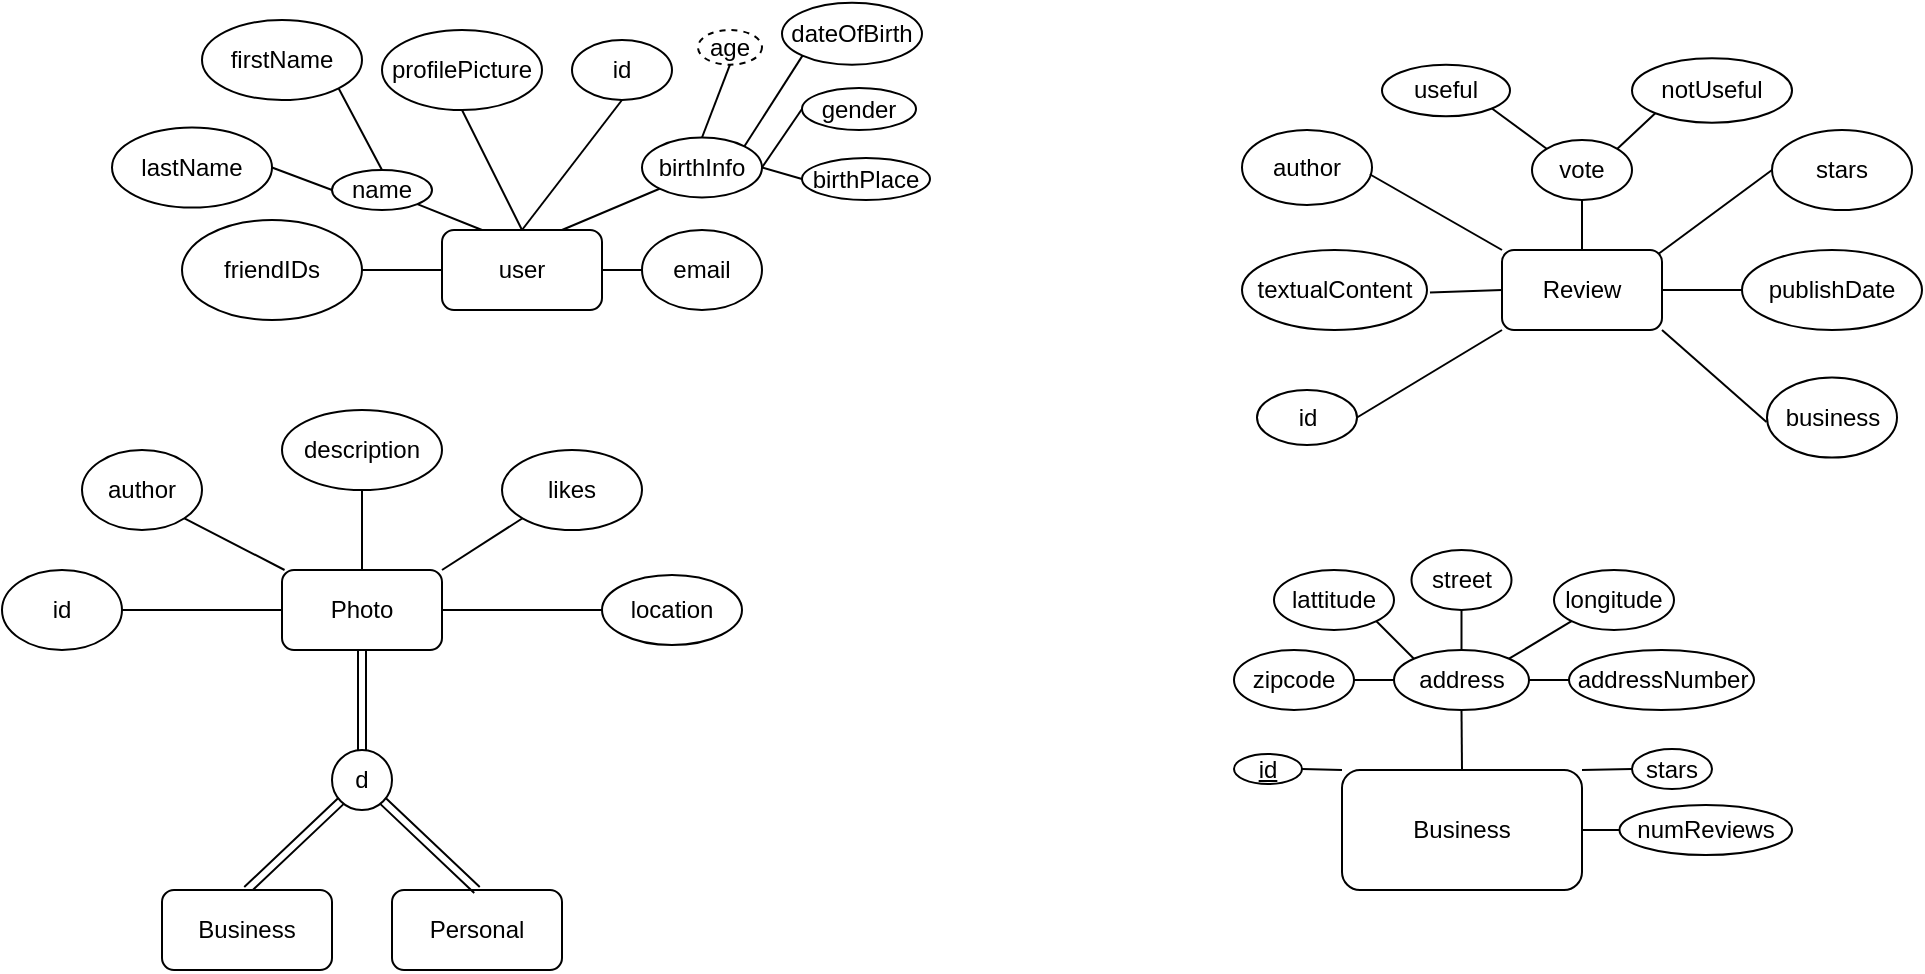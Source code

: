 <mxfile version="24.7.12">
  <diagram name="Page-1" id="iPtElRWPh3RuLjCkUGT1">
    <mxGraphModel grid="1" page="1" gridSize="10" guides="1" tooltips="1" connect="1" arrows="1" fold="1" pageScale="1" pageWidth="850" pageHeight="1100" math="0" shadow="0">
      <root>
        <mxCell id="0" />
        <mxCell id="1" parent="0" />
        <mxCell id="FS0p3moliFxc1-Q8TRuR-4" value="id" style="ellipse;whiteSpace=wrap;html=1;" vertex="1" parent="1">
          <mxGeometry x="285" y="55" width="50" height="30" as="geometry" />
        </mxCell>
        <mxCell id="FS0p3moliFxc1-Q8TRuR-10" value="email" style="ellipse;whiteSpace=wrap;html=1;" vertex="1" parent="1">
          <mxGeometry x="320" y="150" width="60" height="40" as="geometry" />
        </mxCell>
        <mxCell id="FS0p3moliFxc1-Q8TRuR-11" value="profilePicture" style="ellipse;whiteSpace=wrap;html=1;" vertex="1" parent="1">
          <mxGeometry x="190" y="50" width="80" height="40" as="geometry" />
        </mxCell>
        <mxCell id="FS0p3moliFxc1-Q8TRuR-12" value="friendIDs" style="ellipse;whiteSpace=wrap;html=1;" vertex="1" parent="1">
          <mxGeometry x="90" y="145" width="90" height="50" as="geometry" />
        </mxCell>
        <mxCell id="FS0p3moliFxc1-Q8TRuR-13" value="user" style="rounded=1;whiteSpace=wrap;html=1;" vertex="1" parent="1">
          <mxGeometry x="220" y="150" width="80" height="40" as="geometry" />
        </mxCell>
        <mxCell id="FS0p3moliFxc1-Q8TRuR-16" value="" style="group" connectable="0" vertex="1" parent="1">
          <mxGeometry x="165" y="120" width="50" height="20" as="geometry" />
        </mxCell>
        <mxCell id="FS0p3moliFxc1-Q8TRuR-15" value="name" style="ellipse;whiteSpace=wrap;html=1;" vertex="1" parent="FS0p3moliFxc1-Q8TRuR-16">
          <mxGeometry width="50" height="20" as="geometry" />
        </mxCell>
        <mxCell id="FS0p3moliFxc1-Q8TRuR-25" value="" style="endArrow=none;html=1;rounded=0;entryX=1;entryY=0.5;entryDx=0;entryDy=0;exitX=0;exitY=0.5;exitDx=0;exitDy=0;" edge="1" parent="1" source="FS0p3moliFxc1-Q8TRuR-13" target="FS0p3moliFxc1-Q8TRuR-12">
          <mxGeometry width="50" height="50" relative="1" as="geometry">
            <mxPoint x="260" y="400" as="sourcePoint" />
            <mxPoint x="310" y="350" as="targetPoint" />
          </mxGeometry>
        </mxCell>
        <mxCell id="FS0p3moliFxc1-Q8TRuR-26" value="" style="endArrow=none;html=1;rounded=0;entryX=1;entryY=0.5;entryDx=0;entryDy=0;" edge="1" parent="1" source="FS0p3moliFxc1-Q8TRuR-10" target="FS0p3moliFxc1-Q8TRuR-13">
          <mxGeometry width="50" height="50" relative="1" as="geometry">
            <mxPoint x="260" y="400" as="sourcePoint" />
            <mxPoint x="310" y="350" as="targetPoint" />
          </mxGeometry>
        </mxCell>
        <mxCell id="FS0p3moliFxc1-Q8TRuR-27" value="" style="endArrow=none;html=1;rounded=0;entryX=1;entryY=1;entryDx=0;entryDy=0;exitX=0.25;exitY=0;exitDx=0;exitDy=0;" edge="1" parent="1" source="FS0p3moliFxc1-Q8TRuR-13" target="FS0p3moliFxc1-Q8TRuR-15">
          <mxGeometry width="50" height="50" relative="1" as="geometry">
            <mxPoint x="260" y="400" as="sourcePoint" />
            <mxPoint x="310" y="350" as="targetPoint" />
          </mxGeometry>
        </mxCell>
        <mxCell id="FS0p3moliFxc1-Q8TRuR-28" value="" style="endArrow=none;html=1;rounded=0;entryX=0.75;entryY=0;entryDx=0;entryDy=0;exitX=0;exitY=1;exitDx=0;exitDy=0;strokeWidth=1;" edge="1" parent="1" source="FS0p3moliFxc1-Q8TRuR-19" target="FS0p3moliFxc1-Q8TRuR-13">
          <mxGeometry width="50" height="50" relative="1" as="geometry">
            <mxPoint x="260" y="400" as="sourcePoint" />
            <mxPoint x="310" y="350" as="targetPoint" />
          </mxGeometry>
        </mxCell>
        <mxCell id="FS0p3moliFxc1-Q8TRuR-29" value="" style="endArrow=none;html=1;rounded=0;entryX=0.5;entryY=1;entryDx=0;entryDy=0;exitX=0.5;exitY=0;exitDx=0;exitDy=0;" edge="1" parent="1" source="FS0p3moliFxc1-Q8TRuR-13" target="FS0p3moliFxc1-Q8TRuR-11">
          <mxGeometry width="50" height="50" relative="1" as="geometry">
            <mxPoint x="260" y="400" as="sourcePoint" />
            <mxPoint x="310" y="350" as="targetPoint" />
          </mxGeometry>
        </mxCell>
        <mxCell id="FS0p3moliFxc1-Q8TRuR-30" value="" style="endArrow=none;html=1;rounded=0;entryX=0.5;entryY=1;entryDx=0;entryDy=0;exitX=0.5;exitY=0;exitDx=0;exitDy=0;" edge="1" parent="1" source="FS0p3moliFxc1-Q8TRuR-13" target="FS0p3moliFxc1-Q8TRuR-4">
          <mxGeometry width="50" height="50" relative="1" as="geometry">
            <mxPoint x="260" y="400" as="sourcePoint" />
            <mxPoint x="310" y="350" as="targetPoint" />
          </mxGeometry>
        </mxCell>
        <mxCell id="FS0p3moliFxc1-Q8TRuR-40" style="edgeStyle=none;shape=link;rounded=0;orthogonalLoop=1;jettySize=auto;html=1;exitX=0.5;exitY=1;exitDx=0;exitDy=0;entryX=0.5;entryY=0;entryDx=0;entryDy=0;" edge="1" parent="1" source="FS0p3moliFxc1-Q8TRuR-31" target="FS0p3moliFxc1-Q8TRuR-39">
          <mxGeometry relative="1" as="geometry" />
        </mxCell>
        <mxCell id="FS0p3moliFxc1-Q8TRuR-31" value="Photo" style="rounded=1;whiteSpace=wrap;html=1;" vertex="1" parent="1">
          <mxGeometry x="140" y="320" width="80" height="40" as="geometry" />
        </mxCell>
        <mxCell id="FS0p3moliFxc1-Q8TRuR-33" value="id" style="ellipse;whiteSpace=wrap;html=1;" vertex="1" parent="1">
          <mxGeometry y="320" width="60" height="40" as="geometry" />
        </mxCell>
        <mxCell id="FS0p3moliFxc1-Q8TRuR-34" value="author" style="ellipse;whiteSpace=wrap;html=1;" vertex="1" parent="1">
          <mxGeometry x="40" y="260" width="60" height="40" as="geometry" />
        </mxCell>
        <mxCell id="FS0p3moliFxc1-Q8TRuR-35" value="description" style="ellipse;whiteSpace=wrap;html=1;" vertex="1" parent="1">
          <mxGeometry x="140" y="240" width="80" height="40" as="geometry" />
        </mxCell>
        <mxCell id="FS0p3moliFxc1-Q8TRuR-36" value="location" style="ellipse;whiteSpace=wrap;html=1;" vertex="1" parent="1">
          <mxGeometry x="300" y="322.5" width="70" height="35" as="geometry" />
        </mxCell>
        <mxCell id="FS0p3moliFxc1-Q8TRuR-37" value="likes" style="ellipse;whiteSpace=wrap;html=1;" vertex="1" parent="1">
          <mxGeometry x="250" y="260" width="70" height="40" as="geometry" />
        </mxCell>
        <mxCell id="FS0p3moliFxc1-Q8TRuR-45" style="edgeStyle=none;shape=link;rounded=0;orthogonalLoop=1;jettySize=auto;html=1;exitX=0;exitY=1;exitDx=0;exitDy=0;entryX=0.5;entryY=0;entryDx=0;entryDy=0;" edge="1" parent="1" source="FS0p3moliFxc1-Q8TRuR-39" target="FS0p3moliFxc1-Q8TRuR-41">
          <mxGeometry relative="1" as="geometry" />
        </mxCell>
        <mxCell id="FS0p3moliFxc1-Q8TRuR-39" value="d" style="ellipse;whiteSpace=wrap;html=1;aspect=fixed;" vertex="1" parent="1">
          <mxGeometry x="165" y="410" width="30" height="30" as="geometry" />
        </mxCell>
        <mxCell id="FS0p3moliFxc1-Q8TRuR-41" value="Business" style="rounded=1;whiteSpace=wrap;html=1;" vertex="1" parent="1">
          <mxGeometry x="80" y="480" width="85" height="40" as="geometry" />
        </mxCell>
        <mxCell id="FS0p3moliFxc1-Q8TRuR-42" value="Personal" style="rounded=1;whiteSpace=wrap;html=1;" vertex="1" parent="1">
          <mxGeometry x="195" y="480" width="85" height="40" as="geometry" />
        </mxCell>
        <mxCell id="FS0p3moliFxc1-Q8TRuR-43" style="edgeStyle=none;shape=link;rounded=0;orthogonalLoop=1;jettySize=auto;html=1;exitX=0.5;exitY=0;exitDx=0;exitDy=0;" edge="1" parent="1" source="FS0p3moliFxc1-Q8TRuR-41" target="FS0p3moliFxc1-Q8TRuR-41">
          <mxGeometry relative="1" as="geometry" />
        </mxCell>
        <mxCell id="FS0p3moliFxc1-Q8TRuR-44" style="edgeStyle=none;shape=link;rounded=0;orthogonalLoop=1;jettySize=auto;html=1;exitX=1;exitY=1;exitDx=0;exitDy=0;entryX=0.5;entryY=0;entryDx=0;entryDy=0;" edge="1" parent="1" source="FS0p3moliFxc1-Q8TRuR-39" target="FS0p3moliFxc1-Q8TRuR-42">
          <mxGeometry relative="1" as="geometry" />
        </mxCell>
        <mxCell id="FS0p3moliFxc1-Q8TRuR-46" value="" style="endArrow=none;html=1;rounded=0;exitX=1;exitY=0.5;exitDx=0;exitDy=0;entryX=0;entryY=0.5;entryDx=0;entryDy=0;" edge="1" parent="1" source="FS0p3moliFxc1-Q8TRuR-31" target="FS0p3moliFxc1-Q8TRuR-36">
          <mxGeometry width="50" height="50" relative="1" as="geometry">
            <mxPoint x="220" y="320" as="sourcePoint" />
            <mxPoint x="270" y="270" as="targetPoint" />
          </mxGeometry>
        </mxCell>
        <mxCell id="FS0p3moliFxc1-Q8TRuR-47" value="" style="endArrow=none;html=1;rounded=0;entryX=0;entryY=0.5;entryDx=0;entryDy=0;exitX=1;exitY=0.5;exitDx=0;exitDy=0;" edge="1" parent="1" source="FS0p3moliFxc1-Q8TRuR-33" target="FS0p3moliFxc1-Q8TRuR-31">
          <mxGeometry width="50" height="50" relative="1" as="geometry">
            <mxPoint x="220" y="450" as="sourcePoint" />
            <mxPoint x="270" y="400" as="targetPoint" />
          </mxGeometry>
        </mxCell>
        <mxCell id="FS0p3moliFxc1-Q8TRuR-48" value="" style="endArrow=none;html=1;rounded=0;entryX=0;entryY=1;entryDx=0;entryDy=0;exitX=1;exitY=0;exitDx=0;exitDy=0;" edge="1" parent="1" source="FS0p3moliFxc1-Q8TRuR-31" target="FS0p3moliFxc1-Q8TRuR-37">
          <mxGeometry width="50" height="50" relative="1" as="geometry">
            <mxPoint x="220" y="390" as="sourcePoint" />
            <mxPoint x="270" y="340" as="targetPoint" />
          </mxGeometry>
        </mxCell>
        <mxCell id="FS0p3moliFxc1-Q8TRuR-49" value="" style="endArrow=none;html=1;rounded=0;exitX=1;exitY=1;exitDx=0;exitDy=0;" edge="1" parent="1" source="FS0p3moliFxc1-Q8TRuR-34" target="FS0p3moliFxc1-Q8TRuR-31">
          <mxGeometry width="50" height="50" relative="1" as="geometry">
            <mxPoint x="220" y="390" as="sourcePoint" />
            <mxPoint x="270" y="340" as="targetPoint" />
          </mxGeometry>
        </mxCell>
        <mxCell id="FS0p3moliFxc1-Q8TRuR-50" value="" style="endArrow=none;html=1;rounded=0;exitX=0.5;exitY=1;exitDx=0;exitDy=0;" edge="1" parent="1" source="FS0p3moliFxc1-Q8TRuR-35" target="FS0p3moliFxc1-Q8TRuR-31">
          <mxGeometry width="50" height="50" relative="1" as="geometry">
            <mxPoint x="220" y="390" as="sourcePoint" />
            <mxPoint x="270" y="340" as="targetPoint" />
          </mxGeometry>
        </mxCell>
        <mxCell id="FS0p3moliFxc1-Q8TRuR-51" value="Review" style="rounded=1;whiteSpace=wrap;html=1;" vertex="1" parent="1">
          <mxGeometry x="750" y="160" width="80" height="40" as="geometry" />
        </mxCell>
        <mxCell id="FS0p3moliFxc1-Q8TRuR-52" value="id" style="ellipse;whiteSpace=wrap;html=1;" vertex="1" parent="1">
          <mxGeometry x="627.5" y="230" width="50" height="27.5" as="geometry" />
        </mxCell>
        <mxCell id="FS0p3moliFxc1-Q8TRuR-53" value="publishDate" style="ellipse;whiteSpace=wrap;html=1;" vertex="1" parent="1">
          <mxGeometry x="870" y="160" width="90" height="40" as="geometry" />
        </mxCell>
        <mxCell id="FS0p3moliFxc1-Q8TRuR-54" value="textualContent" style="ellipse;whiteSpace=wrap;html=1;" vertex="1" parent="1">
          <mxGeometry x="620" y="160" width="92.5" height="40" as="geometry" />
        </mxCell>
        <mxCell id="FS0p3moliFxc1-Q8TRuR-55" value="author" style="ellipse;whiteSpace=wrap;html=1;" vertex="1" parent="1">
          <mxGeometry x="620" y="100" width="65" height="37.5" as="geometry" />
        </mxCell>
        <mxCell id="FS0p3moliFxc1-Q8TRuR-56" value="business" style="ellipse;whiteSpace=wrap;html=1;" vertex="1" parent="1">
          <mxGeometry x="882.5" y="223.75" width="65" height="40" as="geometry" />
        </mxCell>
        <mxCell id="FS0p3moliFxc1-Q8TRuR-57" value="stars" style="ellipse;whiteSpace=wrap;html=1;" vertex="1" parent="1">
          <mxGeometry x="885" y="100" width="70" height="40" as="geometry" />
        </mxCell>
        <mxCell id="FS0p3moliFxc1-Q8TRuR-69" value="" style="endArrow=none;html=1;rounded=0;exitX=1.016;exitY=0.531;exitDx=0;exitDy=0;exitPerimeter=0;entryX=0;entryY=0.5;entryDx=0;entryDy=0;" edge="1" parent="1" source="FS0p3moliFxc1-Q8TRuR-54" target="FS0p3moliFxc1-Q8TRuR-51">
          <mxGeometry width="50" height="50" relative="1" as="geometry">
            <mxPoint x="750" y="200" as="sourcePoint" />
            <mxPoint x="800" y="150" as="targetPoint" />
          </mxGeometry>
        </mxCell>
        <mxCell id="FS0p3moliFxc1-Q8TRuR-70" value="" style="endArrow=none;html=1;rounded=0;entryX=0.983;entryY=0.59;entryDx=0;entryDy=0;entryPerimeter=0;exitX=0;exitY=0;exitDx=0;exitDy=0;" edge="1" parent="1" source="FS0p3moliFxc1-Q8TRuR-51" target="FS0p3moliFxc1-Q8TRuR-55">
          <mxGeometry width="50" height="50" relative="1" as="geometry">
            <mxPoint x="750" y="200" as="sourcePoint" />
            <mxPoint x="800" y="150" as="targetPoint" />
          </mxGeometry>
        </mxCell>
        <mxCell id="FS0p3moliFxc1-Q8TRuR-71" value="" style="endArrow=none;html=1;rounded=0;exitX=1;exitY=0.5;exitDx=0;exitDy=0;entryX=0;entryY=1;entryDx=0;entryDy=0;" edge="1" parent="1" source="FS0p3moliFxc1-Q8TRuR-52" target="FS0p3moliFxc1-Q8TRuR-51">
          <mxGeometry width="50" height="50" relative="1" as="geometry">
            <mxPoint x="750" y="200" as="sourcePoint" />
            <mxPoint x="800" y="150" as="targetPoint" />
          </mxGeometry>
        </mxCell>
        <mxCell id="FS0p3moliFxc1-Q8TRuR-72" value="" style="endArrow=none;html=1;rounded=0;exitX=1;exitY=1;exitDx=0;exitDy=0;entryX=-0.004;entryY=0.556;entryDx=0;entryDy=0;entryPerimeter=0;" edge="1" parent="1" source="FS0p3moliFxc1-Q8TRuR-51" target="FS0p3moliFxc1-Q8TRuR-56">
          <mxGeometry width="50" height="50" relative="1" as="geometry">
            <mxPoint x="750" y="200" as="sourcePoint" />
            <mxPoint x="800" y="150" as="targetPoint" />
          </mxGeometry>
        </mxCell>
        <mxCell id="FS0p3moliFxc1-Q8TRuR-73" value="" style="endArrow=none;html=1;rounded=0;exitX=0.979;exitY=0.046;exitDx=0;exitDy=0;exitPerimeter=0;entryX=0;entryY=0.5;entryDx=0;entryDy=0;" edge="1" parent="1" source="FS0p3moliFxc1-Q8TRuR-51" target="FS0p3moliFxc1-Q8TRuR-57">
          <mxGeometry width="50" height="50" relative="1" as="geometry">
            <mxPoint x="830" y="155" as="sourcePoint" />
            <mxPoint x="880" y="105" as="targetPoint" />
          </mxGeometry>
        </mxCell>
        <mxCell id="FS0p3moliFxc1-Q8TRuR-74" value="" style="endArrow=none;html=1;rounded=0;entryX=1;entryY=0.5;entryDx=0;entryDy=0;exitX=0;exitY=0.5;exitDx=0;exitDy=0;" edge="1" parent="1" source="FS0p3moliFxc1-Q8TRuR-53" target="FS0p3moliFxc1-Q8TRuR-51">
          <mxGeometry width="50" height="50" relative="1" as="geometry">
            <mxPoint x="750" y="200" as="sourcePoint" />
            <mxPoint x="800" y="150" as="targetPoint" />
          </mxGeometry>
        </mxCell>
        <mxCell id="FS0p3moliFxc1-Q8TRuR-75" value="Business" style="rounded=1;whiteSpace=wrap;html=1;" vertex="1" parent="1">
          <mxGeometry x="670" y="420" width="120" height="60" as="geometry" />
        </mxCell>
        <mxCell id="FS0p3moliFxc1-Q8TRuR-76" value="id" style="ellipse;whiteSpace=wrap;html=1;fontStyle=4" vertex="1" parent="1">
          <mxGeometry x="616" y="412" width="34" height="15" as="geometry" />
        </mxCell>
        <mxCell id="FS0p3moliFxc1-Q8TRuR-82" value="numReviews" style="ellipse;whiteSpace=wrap;html=1;" vertex="1" parent="1">
          <mxGeometry x="808.75" y="437.5" width="86.25" height="25" as="geometry" />
        </mxCell>
        <mxCell id="FS0p3moliFxc1-Q8TRuR-83" value="stars" style="ellipse;whiteSpace=wrap;html=1;" vertex="1" parent="1">
          <mxGeometry x="815" y="409.5" width="40" height="20" as="geometry" />
        </mxCell>
        <mxCell id="FS0p3moliFxc1-Q8TRuR-58" value="vote" style="ellipse;whiteSpace=wrap;html=1;" vertex="1" parent="1">
          <mxGeometry x="765" y="105" width="50" height="30" as="geometry" />
        </mxCell>
        <mxCell id="FS0p3moliFxc1-Q8TRuR-61" value="notUseful" style="ellipse;whiteSpace=wrap;html=1;" vertex="1" parent="1">
          <mxGeometry x="815" y="64.18" width="80" height="32.18" as="geometry" />
        </mxCell>
        <mxCell id="FS0p3moliFxc1-Q8TRuR-60" value="useful" style="ellipse;whiteSpace=wrap;html=1;" vertex="1" parent="1">
          <mxGeometry x="690" y="67.36" width="64" height="25.82" as="geometry" />
        </mxCell>
        <mxCell id="5LiRAlSjJbCMQmVI5KmH-1" value="" style="endArrow=none;html=1;rounded=0;entryX=0;entryY=1;entryDx=0;entryDy=0;exitX=1;exitY=0;exitDx=0;exitDy=0;" edge="1" parent="1" source="FS0p3moliFxc1-Q8TRuR-58" target="FS0p3moliFxc1-Q8TRuR-61">
          <mxGeometry width="50" height="50" relative="1" as="geometry">
            <mxPoint x="810" y="200" as="sourcePoint" />
            <mxPoint x="860" y="150" as="targetPoint" />
          </mxGeometry>
        </mxCell>
        <mxCell id="5LiRAlSjJbCMQmVI5KmH-2" value="" style="endArrow=none;html=1;rounded=0;entryX=1;entryY=1;entryDx=0;entryDy=0;exitX=0;exitY=0;exitDx=0;exitDy=0;" edge="1" parent="1" source="FS0p3moliFxc1-Q8TRuR-58" target="FS0p3moliFxc1-Q8TRuR-60">
          <mxGeometry width="50" height="50" relative="1" as="geometry">
            <mxPoint x="810" y="200" as="sourcePoint" />
            <mxPoint x="860" y="150" as="targetPoint" />
          </mxGeometry>
        </mxCell>
        <mxCell id="5LiRAlSjJbCMQmVI5KmH-3" value="" style="endArrow=none;html=1;rounded=0;entryX=0.5;entryY=1;entryDx=0;entryDy=0;exitX=0.5;exitY=0;exitDx=0;exitDy=0;" edge="1" parent="1" source="FS0p3moliFxc1-Q8TRuR-51" target="FS0p3moliFxc1-Q8TRuR-58">
          <mxGeometry width="50" height="50" relative="1" as="geometry">
            <mxPoint x="810" y="200" as="sourcePoint" />
            <mxPoint x="860" y="150" as="targetPoint" />
          </mxGeometry>
        </mxCell>
        <mxCell id="FS0p3moliFxc1-Q8TRuR-5" value="firstName" style="ellipse;whiteSpace=wrap;html=1;" vertex="1" parent="1">
          <mxGeometry x="100" y="45" width="80" height="40" as="geometry" />
        </mxCell>
        <mxCell id="FS0p3moliFxc1-Q8TRuR-6" value="lastName" style="ellipse;whiteSpace=wrap;html=1;" vertex="1" parent="1">
          <mxGeometry x="55" y="98.75" width="80" height="40" as="geometry" />
        </mxCell>
        <mxCell id="5LiRAlSjJbCMQmVI5KmH-4" value="" style="endArrow=none;html=1;rounded=0;exitX=0.5;exitY=0;exitDx=0;exitDy=0;entryX=1;entryY=1;entryDx=0;entryDy=0;" edge="1" parent="1" source="FS0p3moliFxc1-Q8TRuR-15" target="FS0p3moliFxc1-Q8TRuR-5">
          <mxGeometry width="50" height="50" relative="1" as="geometry">
            <mxPoint x="150" y="110" as="sourcePoint" />
            <mxPoint x="200" y="60" as="targetPoint" />
          </mxGeometry>
        </mxCell>
        <mxCell id="5LiRAlSjJbCMQmVI5KmH-5" value="" style="endArrow=none;html=1;rounded=0;exitX=0;exitY=0.5;exitDx=0;exitDy=0;entryX=1;entryY=0.5;entryDx=0;entryDy=0;" edge="1" parent="1" source="FS0p3moliFxc1-Q8TRuR-15" target="FS0p3moliFxc1-Q8TRuR-6">
          <mxGeometry width="50" height="50" relative="1" as="geometry">
            <mxPoint x="150" y="110" as="sourcePoint" />
            <mxPoint x="200" y="60" as="targetPoint" />
          </mxGeometry>
        </mxCell>
        <mxCell id="FS0p3moliFxc1-Q8TRuR-19" value="birthInfo" style="ellipse;whiteSpace=wrap;html=1;" vertex="1" parent="1">
          <mxGeometry x="320" y="103.75" width="60" height="30" as="geometry" />
        </mxCell>
        <mxCell id="FS0p3moliFxc1-Q8TRuR-7" value="dateOfBirth" style="ellipse;whiteSpace=wrap;html=1;" vertex="1" parent="1">
          <mxGeometry x="390" y="36.36" width="70" height="31" as="geometry" />
        </mxCell>
        <mxCell id="FS0p3moliFxc1-Q8TRuR-8" value="birthPlace" style="ellipse;whiteSpace=wrap;html=1;" vertex="1" parent="1">
          <mxGeometry x="400" y="114" width="64" height="21" as="geometry" />
        </mxCell>
        <mxCell id="FS0p3moliFxc1-Q8TRuR-9" value="gender" style="ellipse;whiteSpace=wrap;html=1;" vertex="1" parent="1">
          <mxGeometry x="400" y="79" width="57" height="21" as="geometry" />
        </mxCell>
        <mxCell id="FS0p3moliFxc1-Q8TRuR-18" value="age" style="ellipse;whiteSpace=wrap;dashed=1;dashed-pattern=1;html=1;" vertex="1" parent="1">
          <mxGeometry x="348" y="50" width="32" height="17.36" as="geometry" />
        </mxCell>
        <mxCell id="5LiRAlSjJbCMQmVI5KmH-9" value="" style="endArrow=none;html=1;rounded=0;exitX=0.5;exitY=1;exitDx=0;exitDy=0;entryX=0.5;entryY=0;entryDx=0;entryDy=0;" edge="1" parent="1" source="FS0p3moliFxc1-Q8TRuR-18" target="FS0p3moliFxc1-Q8TRuR-19">
          <mxGeometry width="50" height="50" relative="1" as="geometry">
            <mxPoint x="550" y="180" as="sourcePoint" />
            <mxPoint x="600" y="130" as="targetPoint" />
          </mxGeometry>
        </mxCell>
        <mxCell id="5LiRAlSjJbCMQmVI5KmH-10" value="" style="endArrow=none;html=1;rounded=0;entryX=0;entryY=1;entryDx=0;entryDy=0;exitX=1;exitY=0;exitDx=0;exitDy=0;" edge="1" parent="1" source="FS0p3moliFxc1-Q8TRuR-19" target="FS0p3moliFxc1-Q8TRuR-7">
          <mxGeometry width="50" height="50" relative="1" as="geometry">
            <mxPoint x="340" y="140" as="sourcePoint" />
            <mxPoint x="390" y="90" as="targetPoint" />
          </mxGeometry>
        </mxCell>
        <mxCell id="5LiRAlSjJbCMQmVI5KmH-11" value="" style="endArrow=none;html=1;rounded=0;exitX=0;exitY=0.5;exitDx=0;exitDy=0;entryX=1;entryY=0.5;entryDx=0;entryDy=0;" edge="1" parent="1" source="FS0p3moliFxc1-Q8TRuR-8" target="FS0p3moliFxc1-Q8TRuR-19">
          <mxGeometry width="50" height="50" relative="1" as="geometry">
            <mxPoint x="340" y="140" as="sourcePoint" />
            <mxPoint x="390" y="90" as="targetPoint" />
          </mxGeometry>
        </mxCell>
        <mxCell id="5LiRAlSjJbCMQmVI5KmH-12" value="" style="endArrow=none;html=1;rounded=0;entryX=0;entryY=0.5;entryDx=0;entryDy=0;exitX=1;exitY=0.5;exitDx=0;exitDy=0;" edge="1" parent="1" source="FS0p3moliFxc1-Q8TRuR-19" target="FS0p3moliFxc1-Q8TRuR-9">
          <mxGeometry width="50" height="50" relative="1" as="geometry">
            <mxPoint x="390" y="110" as="sourcePoint" />
            <mxPoint x="390" y="90" as="targetPoint" />
          </mxGeometry>
        </mxCell>
        <mxCell id="5LiRAlSjJbCMQmVI5KmH-20" value="" style="group" connectable="0" vertex="1" parent="1">
          <mxGeometry x="616" y="290" width="260" height="100" as="geometry" />
        </mxCell>
        <mxCell id="FS0p3moliFxc1-Q8TRuR-77" value="address" style="ellipse;whiteSpace=wrap;html=1;" vertex="1" parent="5LiRAlSjJbCMQmVI5KmH-20">
          <mxGeometry x="80" y="70" width="67.5" height="30" as="geometry" />
        </mxCell>
        <mxCell id="FS0p3moliFxc1-Q8TRuR-78" value="street" style="ellipse;whiteSpace=wrap;html=1;" vertex="1" parent="5LiRAlSjJbCMQmVI5KmH-20">
          <mxGeometry x="88.75" y="20" width="50" height="30" as="geometry" />
        </mxCell>
        <mxCell id="FS0p3moliFxc1-Q8TRuR-79" value="zipcode" style="ellipse;whiteSpace=wrap;html=1;" vertex="1" parent="5LiRAlSjJbCMQmVI5KmH-20">
          <mxGeometry y="70" width="60" height="30" as="geometry" />
        </mxCell>
        <mxCell id="FS0p3moliFxc1-Q8TRuR-80" value="lattitude" style="ellipse;whiteSpace=wrap;html=1;" vertex="1" parent="5LiRAlSjJbCMQmVI5KmH-20">
          <mxGeometry x="20" y="30" width="60" height="30" as="geometry" />
        </mxCell>
        <mxCell id="FS0p3moliFxc1-Q8TRuR-81" value="longitude" style="ellipse;whiteSpace=wrap;html=1;" vertex="1" parent="5LiRAlSjJbCMQmVI5KmH-20">
          <mxGeometry x="160" y="30" width="60" height="30" as="geometry" />
        </mxCell>
        <mxCell id="5LiRAlSjJbCMQmVI5KmH-14" value="addressNumber" style="ellipse;whiteSpace=wrap;html=1;align=center;" vertex="1" parent="5LiRAlSjJbCMQmVI5KmH-20">
          <mxGeometry x="167.5" y="70" width="92.5" height="30" as="geometry" />
        </mxCell>
        <mxCell id="5LiRAlSjJbCMQmVI5KmH-18" value="" style="endArrow=none;html=1;rounded=0;entryX=0;entryY=0.5;entryDx=0;entryDy=0;exitX=1;exitY=0.5;exitDx=0;exitDy=0;" edge="1" parent="5LiRAlSjJbCMQmVI5KmH-20" source="FS0p3moliFxc1-Q8TRuR-79" target="FS0p3moliFxc1-Q8TRuR-77">
          <mxGeometry width="50" height="50" relative="1" as="geometry">
            <mxPoint x="70" y="80" as="sourcePoint" />
            <mxPoint x="120" y="30" as="targetPoint" />
          </mxGeometry>
        </mxCell>
        <mxCell id="5LiRAlSjJbCMQmVI5KmH-17" value="" style="endArrow=none;html=1;rounded=0;exitX=1;exitY=1;exitDx=0;exitDy=0;entryX=0;entryY=0;entryDx=0;entryDy=0;" edge="1" parent="5LiRAlSjJbCMQmVI5KmH-20" source="FS0p3moliFxc1-Q8TRuR-80" target="FS0p3moliFxc1-Q8TRuR-77">
          <mxGeometry width="50" height="50" relative="1" as="geometry">
            <mxPoint x="70" y="80" as="sourcePoint" />
            <mxPoint x="120" y="30" as="targetPoint" />
          </mxGeometry>
        </mxCell>
        <mxCell id="5LiRAlSjJbCMQmVI5KmH-15" value="" style="endArrow=none;html=1;rounded=0;exitX=0;exitY=1;exitDx=0;exitDy=0;entryX=1;entryY=0;entryDx=0;entryDy=0;" edge="1" parent="5LiRAlSjJbCMQmVI5KmH-20" source="FS0p3moliFxc1-Q8TRuR-81" target="FS0p3moliFxc1-Q8TRuR-77">
          <mxGeometry width="50" height="50" relative="1" as="geometry">
            <mxPoint x="70" y="80" as="sourcePoint" />
            <mxPoint x="120" y="30" as="targetPoint" />
          </mxGeometry>
        </mxCell>
        <mxCell id="5LiRAlSjJbCMQmVI5KmH-19" value="" style="endArrow=none;html=1;rounded=0;exitX=0;exitY=0.5;exitDx=0;exitDy=0;entryX=1;entryY=0.5;entryDx=0;entryDy=0;" edge="1" parent="5LiRAlSjJbCMQmVI5KmH-20" source="5LiRAlSjJbCMQmVI5KmH-14" target="FS0p3moliFxc1-Q8TRuR-77">
          <mxGeometry width="50" height="50" relative="1" as="geometry">
            <mxPoint x="70" y="80" as="sourcePoint" />
            <mxPoint x="120" y="30" as="targetPoint" />
          </mxGeometry>
        </mxCell>
        <mxCell id="5LiRAlSjJbCMQmVI5KmH-16" value="" style="endArrow=none;html=1;rounded=0;exitX=0.5;exitY=0;exitDx=0;exitDy=0;entryX=0.5;entryY=1;entryDx=0;entryDy=0;" edge="1" parent="5LiRAlSjJbCMQmVI5KmH-20" source="FS0p3moliFxc1-Q8TRuR-77" target="FS0p3moliFxc1-Q8TRuR-78">
          <mxGeometry width="50" height="50" relative="1" as="geometry">
            <mxPoint x="70" y="100" as="sourcePoint" />
            <mxPoint x="120" y="50" as="targetPoint" />
          </mxGeometry>
        </mxCell>
        <mxCell id="5LiRAlSjJbCMQmVI5KmH-21" value="" style="endArrow=none;html=1;rounded=0;exitX=0.5;exitY=0;exitDx=0;exitDy=0;entryX=0.5;entryY=1;entryDx=0;entryDy=0;" edge="1" parent="1" source="FS0p3moliFxc1-Q8TRuR-75" target="FS0p3moliFxc1-Q8TRuR-77">
          <mxGeometry width="50" height="50" relative="1" as="geometry">
            <mxPoint x="680" y="390" as="sourcePoint" />
            <mxPoint x="730" y="340" as="targetPoint" />
          </mxGeometry>
        </mxCell>
        <mxCell id="5LiRAlSjJbCMQmVI5KmH-22" value="" style="endArrow=none;html=1;rounded=0;entryX=0;entryY=0.5;entryDx=0;entryDy=0;exitX=1;exitY=0;exitDx=0;exitDy=0;" edge="1" parent="1" source="FS0p3moliFxc1-Q8TRuR-75" target="FS0p3moliFxc1-Q8TRuR-83">
          <mxGeometry width="50" height="50" relative="1" as="geometry">
            <mxPoint x="690" y="480" as="sourcePoint" />
            <mxPoint x="740" y="430" as="targetPoint" />
          </mxGeometry>
        </mxCell>
        <mxCell id="5LiRAlSjJbCMQmVI5KmH-23" value="" style="endArrow=none;html=1;rounded=0;entryX=0;entryY=0.5;entryDx=0;entryDy=0;exitX=1;exitY=0.5;exitDx=0;exitDy=0;" edge="1" parent="1" source="FS0p3moliFxc1-Q8TRuR-75" target="FS0p3moliFxc1-Q8TRuR-82">
          <mxGeometry relative="1" as="geometry">
            <mxPoint x="630" y="450" as="sourcePoint" />
            <mxPoint x="790" y="450" as="targetPoint" />
          </mxGeometry>
        </mxCell>
        <mxCell id="5LiRAlSjJbCMQmVI5KmH-24" value="" style="endArrow=none;html=1;rounded=0;exitX=1;exitY=0.5;exitDx=0;exitDy=0;entryX=0;entryY=0;entryDx=0;entryDy=0;" edge="1" parent="1" source="FS0p3moliFxc1-Q8TRuR-76" target="FS0p3moliFxc1-Q8TRuR-75">
          <mxGeometry relative="1" as="geometry">
            <mxPoint x="630" y="450" as="sourcePoint" />
            <mxPoint x="790" y="450" as="targetPoint" />
          </mxGeometry>
        </mxCell>
      </root>
    </mxGraphModel>
  </diagram>
</mxfile>

